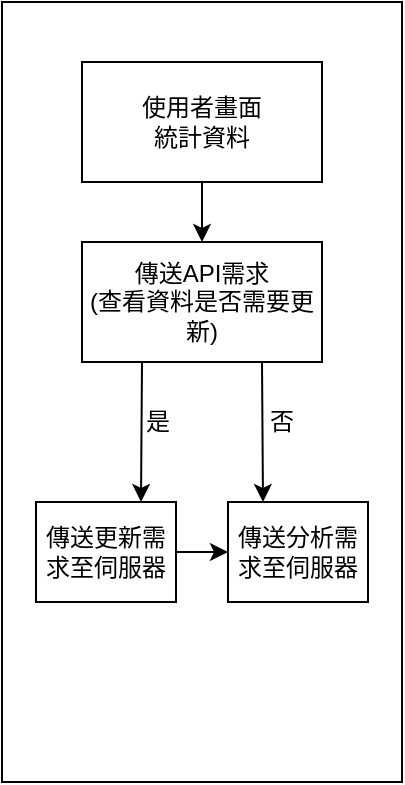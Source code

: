 <mxfile version="13.6.2" type="github">
  <diagram id="WoF5ZmT5TutVCkL6loxM" name="Page-1">
    <mxGraphModel dx="1504" dy="363" grid="1" gridSize="10" guides="1" tooltips="1" connect="1" arrows="1" fold="1" page="1" pageScale="1" pageWidth="827" pageHeight="1169" math="0" shadow="0">
      <root>
        <mxCell id="0" />
        <mxCell id="1" parent="0" />
        <mxCell id="VNFoR2ObTazX-s3HmkAG-1" value="" style="rounded=0;whiteSpace=wrap;html=1;" vertex="1" parent="1">
          <mxGeometry x="-80" y="130" width="200" height="390" as="geometry" />
        </mxCell>
        <mxCell id="VNFoR2ObTazX-s3HmkAG-2" value="使用者畫面&lt;br&gt;統計資料" style="rounded=0;whiteSpace=wrap;html=1;" vertex="1" parent="1">
          <mxGeometry x="-40" y="160" width="120" height="60" as="geometry" />
        </mxCell>
        <mxCell id="VNFoR2ObTazX-s3HmkAG-3" value="傳送API需求&lt;br&gt;(查看資料是否需要更新)" style="rounded=0;whiteSpace=wrap;html=1;" vertex="1" parent="1">
          <mxGeometry x="-40" y="250" width="120" height="60" as="geometry" />
        </mxCell>
        <mxCell id="VNFoR2ObTazX-s3HmkAG-5" value="傳送更新需求至伺服器" style="rounded=0;whiteSpace=wrap;html=1;" vertex="1" parent="1">
          <mxGeometry x="-63" y="380" width="70" height="50" as="geometry" />
        </mxCell>
        <mxCell id="VNFoR2ObTazX-s3HmkAG-6" value="是" style="text;html=1;strokeColor=none;fillColor=none;align=center;verticalAlign=middle;whiteSpace=wrap;rounded=0;" vertex="1" parent="1">
          <mxGeometry x="-22" y="330" width="40" height="20" as="geometry" />
        </mxCell>
        <mxCell id="VNFoR2ObTazX-s3HmkAG-7" value="否" style="text;html=1;strokeColor=none;fillColor=none;align=center;verticalAlign=middle;whiteSpace=wrap;rounded=0;" vertex="1" parent="1">
          <mxGeometry x="40" y="330" width="40" height="20" as="geometry" />
        </mxCell>
        <mxCell id="VNFoR2ObTazX-s3HmkAG-11" value="傳送分析需求至伺服器" style="rounded=0;whiteSpace=wrap;html=1;" vertex="1" parent="1">
          <mxGeometry x="33" y="380" width="70" height="50" as="geometry" />
        </mxCell>
        <mxCell id="VNFoR2ObTazX-s3HmkAG-12" value="" style="endArrow=classic;html=1;exitX=0.25;exitY=1;exitDx=0;exitDy=0;entryX=0.75;entryY=0;entryDx=0;entryDy=0;" edge="1" parent="1" source="VNFoR2ObTazX-s3HmkAG-3" target="VNFoR2ObTazX-s3HmkAG-5">
          <mxGeometry width="50" height="50" relative="1" as="geometry">
            <mxPoint x="110" y="430" as="sourcePoint" />
            <mxPoint x="-25" y="380" as="targetPoint" />
          </mxGeometry>
        </mxCell>
        <mxCell id="VNFoR2ObTazX-s3HmkAG-13" value="" style="endArrow=classic;html=1;entryX=0.25;entryY=0;entryDx=0;entryDy=0;exitX=0.75;exitY=1;exitDx=0;exitDy=0;" edge="1" parent="1" source="VNFoR2ObTazX-s3HmkAG-3" target="VNFoR2ObTazX-s3HmkAG-11">
          <mxGeometry width="50" height="50" relative="1" as="geometry">
            <mxPoint x="110" y="430" as="sourcePoint" />
            <mxPoint x="160" y="380" as="targetPoint" />
          </mxGeometry>
        </mxCell>
        <mxCell id="VNFoR2ObTazX-s3HmkAG-14" value="" style="endArrow=classic;html=1;exitX=1;exitY=0.5;exitDx=0;exitDy=0;entryX=0;entryY=0.5;entryDx=0;entryDy=0;" edge="1" parent="1" source="VNFoR2ObTazX-s3HmkAG-5" target="VNFoR2ObTazX-s3HmkAG-11">
          <mxGeometry width="50" height="50" relative="1" as="geometry">
            <mxPoint x="110" y="470" as="sourcePoint" />
            <mxPoint x="160" y="420" as="targetPoint" />
          </mxGeometry>
        </mxCell>
        <mxCell id="VNFoR2ObTazX-s3HmkAG-15" value="" style="endArrow=classic;html=1;exitX=0.5;exitY=1;exitDx=0;exitDy=0;entryX=0.5;entryY=0;entryDx=0;entryDy=0;" edge="1" parent="1" source="VNFoR2ObTazX-s3HmkAG-2" target="VNFoR2ObTazX-s3HmkAG-3">
          <mxGeometry width="50" height="50" relative="1" as="geometry">
            <mxPoint x="90" y="380" as="sourcePoint" />
            <mxPoint x="140" y="330" as="targetPoint" />
          </mxGeometry>
        </mxCell>
      </root>
    </mxGraphModel>
  </diagram>
</mxfile>
